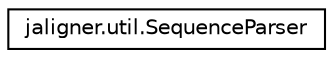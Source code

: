 digraph "Graphical Class Hierarchy"
{
  edge [fontname="Helvetica",fontsize="10",labelfontname="Helvetica",labelfontsize="10"];
  node [fontname="Helvetica",fontsize="10",shape=record];
  rankdir="LR";
  Node1 [label="jaligner.util.SequenceParser",height=0.2,width=0.4,color="black", fillcolor="white", style="filled",URL="$classjaligner_1_1util_1_1_sequence_parser.html"];
}
